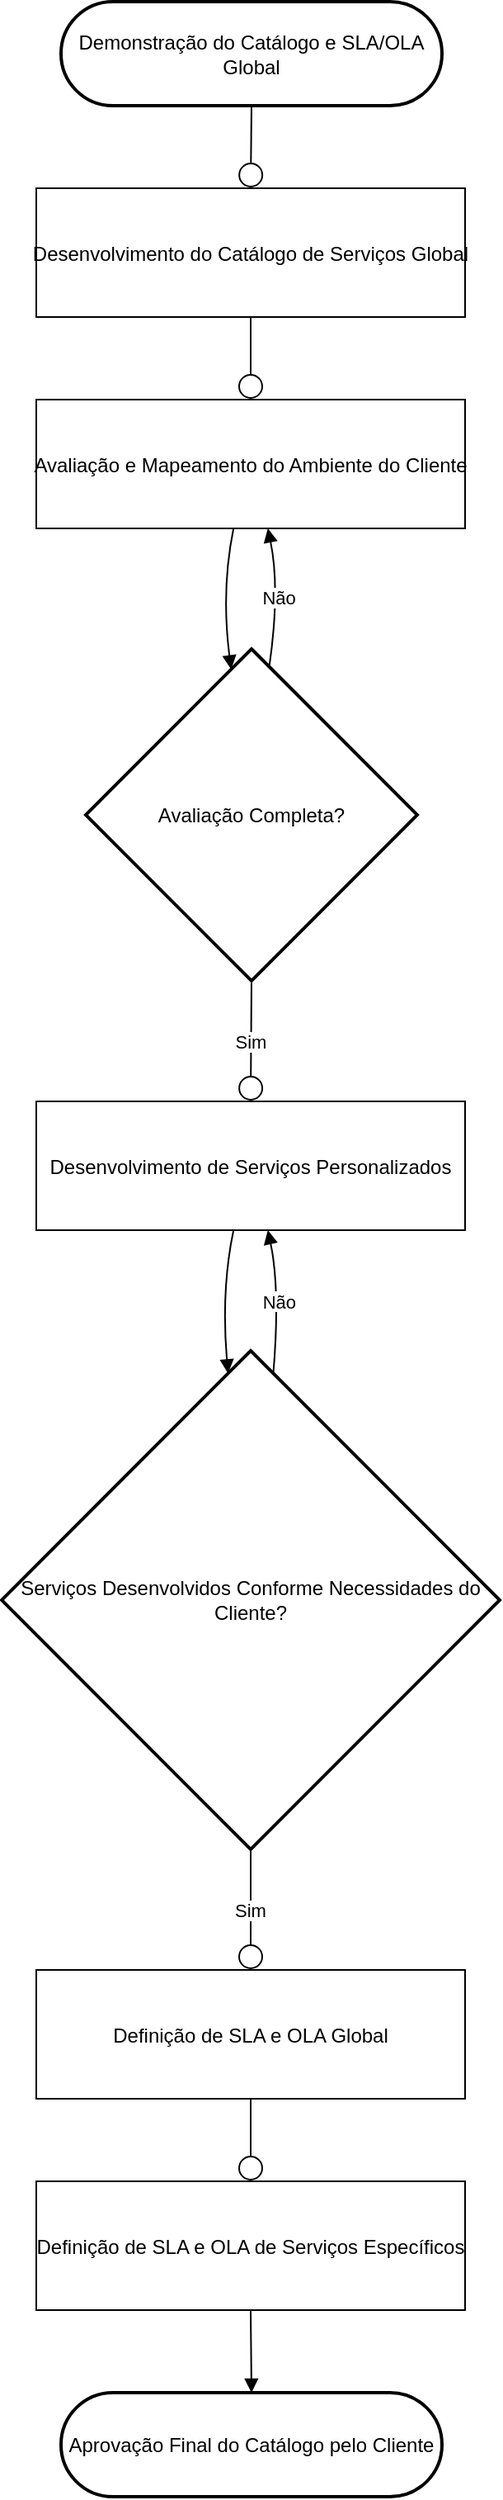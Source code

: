 <mxfile version="26.0.2">
  <diagram name="Página-1" id="xsy8Uck20zPKrfmIqYUG">
    <mxGraphModel dx="1114" dy="566" grid="1" gridSize="10" guides="1" tooltips="1" connect="1" arrows="1" fold="1" page="1" pageScale="1" pageWidth="827" pageHeight="1169" math="0" shadow="0">
      <root>
        <mxCell id="0" />
        <mxCell id="1" parent="0" />
        <mxCell id="Hy3GXf1Q7GGT1jNN1vPk-20" value="Demonstração do Catálogo e SLA/OLA Global" style="rounded=1;whiteSpace=wrap;arcSize=50;strokeWidth=2;shadow=0;" vertex="1" parent="1">
          <mxGeometry x="56" y="40" width="231" height="63" as="geometry" />
        </mxCell>
        <mxCell id="Hy3GXf1Q7GGT1jNN1vPk-21" value="Desenvolvimento do Catálogo de Serviços Global" style="shadow=0;" vertex="1" parent="1">
          <mxGeometry x="41" y="153" width="260" height="78" as="geometry" />
        </mxCell>
        <mxCell id="Hy3GXf1Q7GGT1jNN1vPk-22" value="Avaliação e Mapeamento do Ambiente do Cliente" style="shadow=0;" vertex="1" parent="1">
          <mxGeometry x="41" y="281" width="260" height="78" as="geometry" />
        </mxCell>
        <mxCell id="Hy3GXf1Q7GGT1jNN1vPk-23" value="Avaliação Completa?" style="rhombus;strokeWidth=2;whiteSpace=wrap;shadow=0;" vertex="1" parent="1">
          <mxGeometry x="71" y="432" width="201" height="201" as="geometry" />
        </mxCell>
        <mxCell id="Hy3GXf1Q7GGT1jNN1vPk-24" value="Desenvolvimento de Serviços Personalizados" style="shadow=0;" vertex="1" parent="1">
          <mxGeometry x="41" y="706" width="260" height="78" as="geometry" />
        </mxCell>
        <mxCell id="Hy3GXf1Q7GGT1jNN1vPk-25" value="Serviços Desenvolvidos Conforme Necessidades do Cliente?" style="rhombus;strokeWidth=2;whiteSpace=wrap;shadow=0;" vertex="1" parent="1">
          <mxGeometry x="20" y="857" width="302" height="302" as="geometry" />
        </mxCell>
        <mxCell id="Hy3GXf1Q7GGT1jNN1vPk-26" value="Definição de SLA e OLA Global" style="shadow=0;" vertex="1" parent="1">
          <mxGeometry x="41" y="1232" width="260" height="78" as="geometry" />
        </mxCell>
        <mxCell id="Hy3GXf1Q7GGT1jNN1vPk-27" value="Definição de SLA e OLA de Serviços Específicos" style="shadow=0;" vertex="1" parent="1">
          <mxGeometry x="41" y="1360" width="260" height="78" as="geometry" />
        </mxCell>
        <mxCell id="Hy3GXf1Q7GGT1jNN1vPk-28" value="Aprovação Final do Catálogo pelo Cliente" style="rounded=1;whiteSpace=wrap;arcSize=50;strokeWidth=2;shadow=0;" vertex="1" parent="1">
          <mxGeometry x="56" y="1488" width="231" height="63" as="geometry" />
        </mxCell>
        <mxCell id="Hy3GXf1Q7GGT1jNN1vPk-29" value="" style="curved=1;startArrow=none;endArrow=circle;endFill=0;exitX=0.5;exitY=1;entryX=0.5;entryY=0;rounded=0;shadow=0;" edge="1" parent="1" source="Hy3GXf1Q7GGT1jNN1vPk-20" target="Hy3GXf1Q7GGT1jNN1vPk-21">
          <mxGeometry relative="1" as="geometry">
            <Array as="points" />
          </mxGeometry>
        </mxCell>
        <mxCell id="Hy3GXf1Q7GGT1jNN1vPk-30" value="" style="curved=1;startArrow=none;endArrow=circle;endFill=0;exitX=0.5;exitY=1;entryX=0.5;entryY=0;rounded=0;shadow=0;" edge="1" parent="1" source="Hy3GXf1Q7GGT1jNN1vPk-21" target="Hy3GXf1Q7GGT1jNN1vPk-22">
          <mxGeometry relative="1" as="geometry">
            <Array as="points" />
          </mxGeometry>
        </mxCell>
        <mxCell id="Hy3GXf1Q7GGT1jNN1vPk-31" value="" style="curved=1;startArrow=none;endArrow=block;exitX=0.46;exitY=1;entryX=0.43;entryY=0;rounded=0;shadow=0;" edge="1" parent="1" source="Hy3GXf1Q7GGT1jNN1vPk-22" target="Hy3GXf1Q7GGT1jNN1vPk-23">
          <mxGeometry relative="1" as="geometry">
            <Array as="points">
              <mxPoint x="153" y="396" />
            </Array>
          </mxGeometry>
        </mxCell>
        <mxCell id="Hy3GXf1Q7GGT1jNN1vPk-32" value="Sim" style="curved=1;startArrow=none;endArrow=circle;endFill=0;exitX=0.5;exitY=1;entryX=0.5;entryY=0;rounded=0;shadow=0;" edge="1" parent="1" source="Hy3GXf1Q7GGT1jNN1vPk-23" target="Hy3GXf1Q7GGT1jNN1vPk-24">
          <mxGeometry relative="1" as="geometry">
            <Array as="points" />
          </mxGeometry>
        </mxCell>
        <mxCell id="Hy3GXf1Q7GGT1jNN1vPk-33" value="Não" style="curved=1;startArrow=none;endArrow=block;exitX=0.56;exitY=0;entryX=0.54;entryY=1;rounded=0;shadow=0;" edge="1" parent="1" source="Hy3GXf1Q7GGT1jNN1vPk-23" target="Hy3GXf1Q7GGT1jNN1vPk-22">
          <mxGeometry relative="1" as="geometry">
            <Array as="points">
              <mxPoint x="189" y="396" />
            </Array>
          </mxGeometry>
        </mxCell>
        <mxCell id="Hy3GXf1Q7GGT1jNN1vPk-34" value="" style="curved=1;startArrow=none;endArrow=block;exitX=0.46;exitY=1;entryX=0.45;entryY=0;rounded=0;shadow=0;" edge="1" parent="1" source="Hy3GXf1Q7GGT1jNN1vPk-24" target="Hy3GXf1Q7GGT1jNN1vPk-25">
          <mxGeometry relative="1" as="geometry">
            <Array as="points">
              <mxPoint x="153" y="820" />
            </Array>
          </mxGeometry>
        </mxCell>
        <mxCell id="Hy3GXf1Q7GGT1jNN1vPk-35" value="Sim" style="curved=1;startArrow=none;endArrow=circle;endFill=0;exitX=0.5;exitY=1;entryX=0.5;entryY=0;rounded=0;shadow=0;" edge="1" parent="1" source="Hy3GXf1Q7GGT1jNN1vPk-25" target="Hy3GXf1Q7GGT1jNN1vPk-26">
          <mxGeometry relative="1" as="geometry">
            <Array as="points" />
          </mxGeometry>
        </mxCell>
        <mxCell id="Hy3GXf1Q7GGT1jNN1vPk-36" value="Não" style="curved=1;startArrow=none;endArrow=block;exitX=0.55;exitY=0;entryX=0.54;entryY=1;rounded=0;shadow=0;" edge="1" parent="1" source="Hy3GXf1Q7GGT1jNN1vPk-25" target="Hy3GXf1Q7GGT1jNN1vPk-24">
          <mxGeometry relative="1" as="geometry">
            <Array as="points">
              <mxPoint x="189" y="820" />
            </Array>
          </mxGeometry>
        </mxCell>
        <mxCell id="Hy3GXf1Q7GGT1jNN1vPk-37" value="" style="curved=1;startArrow=none;endArrow=circle;endFill=0;exitX=0.5;exitY=1;entryX=0.5;entryY=0;rounded=0;shadow=0;" edge="1" parent="1" source="Hy3GXf1Q7GGT1jNN1vPk-26" target="Hy3GXf1Q7GGT1jNN1vPk-27">
          <mxGeometry relative="1" as="geometry">
            <Array as="points" />
          </mxGeometry>
        </mxCell>
        <mxCell id="Hy3GXf1Q7GGT1jNN1vPk-38" value="" style="curved=1;startArrow=none;endArrow=block;exitX=0.5;exitY=1;entryX=0.5;entryY=-0.01;rounded=0;shadow=0;" edge="1" parent="1" source="Hy3GXf1Q7GGT1jNN1vPk-27" target="Hy3GXf1Q7GGT1jNN1vPk-28">
          <mxGeometry relative="1" as="geometry">
            <Array as="points" />
          </mxGeometry>
        </mxCell>
      </root>
    </mxGraphModel>
  </diagram>
</mxfile>
